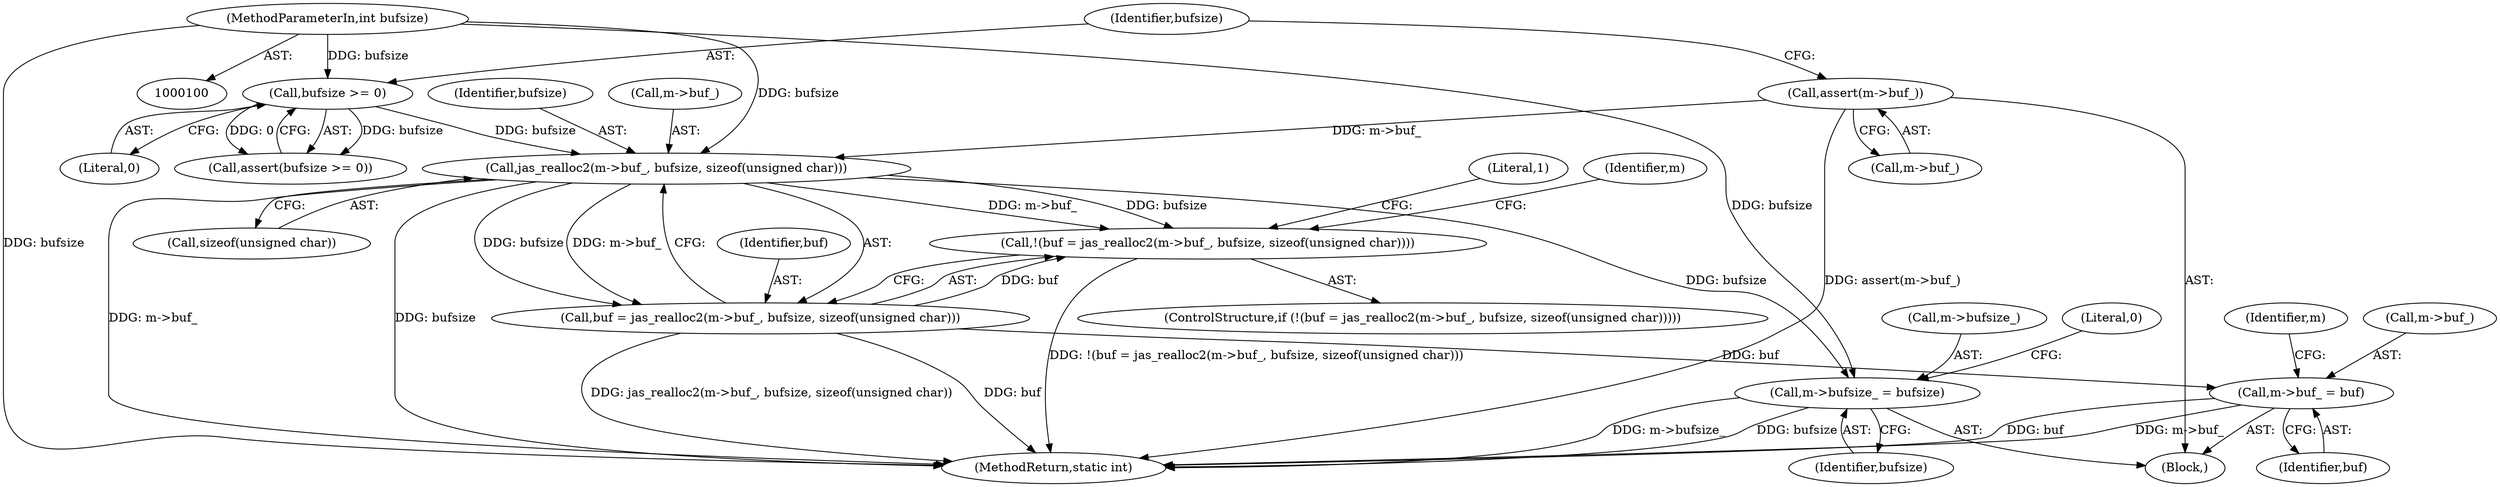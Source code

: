 digraph "1_jasper_44a524e367597af58d6265ae2014468b334d0309@API" {
"1000117" [label="(Call,jas_realloc2(m->buf_, bufsize, sizeof(unsigned char)))"];
"1000105" [label="(Call,assert(m->buf_))"];
"1000110" [label="(Call,bufsize >= 0)"];
"1000102" [label="(MethodParameterIn,int bufsize)"];
"1000114" [label="(Call,!(buf = jas_realloc2(m->buf_, bufsize, sizeof(unsigned char))))"];
"1000115" [label="(Call,buf = jas_realloc2(m->buf_, bufsize, sizeof(unsigned char)))"];
"1000128" [label="(Call,m->buf_ = buf)"];
"1000133" [label="(Call,m->bufsize_ = bufsize)"];
"1000135" [label="(Identifier,m)"];
"1000103" [label="(Block,)"];
"1000128" [label="(Call,m->buf_ = buf)"];
"1000129" [label="(Call,m->buf_)"];
"1000116" [label="(Identifier,buf)"];
"1000111" [label="(Identifier,bufsize)"];
"1000115" [label="(Call,buf = jas_realloc2(m->buf_, bufsize, sizeof(unsigned char)))"];
"1000127" [label="(Literal,1)"];
"1000132" [label="(Identifier,buf)"];
"1000122" [label="(Call,sizeof(unsigned char))"];
"1000130" [label="(Identifier,m)"];
"1000109" [label="(Call,assert(bufsize >= 0))"];
"1000140" [label="(MethodReturn,static int)"];
"1000134" [label="(Call,m->bufsize_)"];
"1000121" [label="(Identifier,bufsize)"];
"1000133" [label="(Call,m->bufsize_ = bufsize)"];
"1000110" [label="(Call,bufsize >= 0)"];
"1000102" [label="(MethodParameterIn,int bufsize)"];
"1000113" [label="(ControlStructure,if (!(buf = jas_realloc2(m->buf_, bufsize, sizeof(unsigned char)))))"];
"1000112" [label="(Literal,0)"];
"1000114" [label="(Call,!(buf = jas_realloc2(m->buf_, bufsize, sizeof(unsigned char))))"];
"1000105" [label="(Call,assert(m->buf_))"];
"1000139" [label="(Literal,0)"];
"1000106" [label="(Call,m->buf_)"];
"1000118" [label="(Call,m->buf_)"];
"1000137" [label="(Identifier,bufsize)"];
"1000117" [label="(Call,jas_realloc2(m->buf_, bufsize, sizeof(unsigned char)))"];
"1000117" -> "1000115"  [label="AST: "];
"1000117" -> "1000122"  [label="CFG: "];
"1000118" -> "1000117"  [label="AST: "];
"1000121" -> "1000117"  [label="AST: "];
"1000122" -> "1000117"  [label="AST: "];
"1000115" -> "1000117"  [label="CFG: "];
"1000117" -> "1000140"  [label="DDG: m->buf_"];
"1000117" -> "1000140"  [label="DDG: bufsize"];
"1000117" -> "1000114"  [label="DDG: m->buf_"];
"1000117" -> "1000114"  [label="DDG: bufsize"];
"1000117" -> "1000115"  [label="DDG: m->buf_"];
"1000117" -> "1000115"  [label="DDG: bufsize"];
"1000105" -> "1000117"  [label="DDG: m->buf_"];
"1000110" -> "1000117"  [label="DDG: bufsize"];
"1000102" -> "1000117"  [label="DDG: bufsize"];
"1000117" -> "1000133"  [label="DDG: bufsize"];
"1000105" -> "1000103"  [label="AST: "];
"1000105" -> "1000106"  [label="CFG: "];
"1000106" -> "1000105"  [label="AST: "];
"1000111" -> "1000105"  [label="CFG: "];
"1000105" -> "1000140"  [label="DDG: assert(m->buf_)"];
"1000110" -> "1000109"  [label="AST: "];
"1000110" -> "1000112"  [label="CFG: "];
"1000111" -> "1000110"  [label="AST: "];
"1000112" -> "1000110"  [label="AST: "];
"1000109" -> "1000110"  [label="CFG: "];
"1000110" -> "1000109"  [label="DDG: bufsize"];
"1000110" -> "1000109"  [label="DDG: 0"];
"1000102" -> "1000110"  [label="DDG: bufsize"];
"1000102" -> "1000100"  [label="AST: "];
"1000102" -> "1000140"  [label="DDG: bufsize"];
"1000102" -> "1000133"  [label="DDG: bufsize"];
"1000114" -> "1000113"  [label="AST: "];
"1000114" -> "1000115"  [label="CFG: "];
"1000115" -> "1000114"  [label="AST: "];
"1000127" -> "1000114"  [label="CFG: "];
"1000130" -> "1000114"  [label="CFG: "];
"1000114" -> "1000140"  [label="DDG: !(buf = jas_realloc2(m->buf_, bufsize, sizeof(unsigned char)))"];
"1000115" -> "1000114"  [label="DDG: buf"];
"1000116" -> "1000115"  [label="AST: "];
"1000115" -> "1000140"  [label="DDG: jas_realloc2(m->buf_, bufsize, sizeof(unsigned char))"];
"1000115" -> "1000140"  [label="DDG: buf"];
"1000115" -> "1000128"  [label="DDG: buf"];
"1000128" -> "1000103"  [label="AST: "];
"1000128" -> "1000132"  [label="CFG: "];
"1000129" -> "1000128"  [label="AST: "];
"1000132" -> "1000128"  [label="AST: "];
"1000135" -> "1000128"  [label="CFG: "];
"1000128" -> "1000140"  [label="DDG: buf"];
"1000128" -> "1000140"  [label="DDG: m->buf_"];
"1000133" -> "1000103"  [label="AST: "];
"1000133" -> "1000137"  [label="CFG: "];
"1000134" -> "1000133"  [label="AST: "];
"1000137" -> "1000133"  [label="AST: "];
"1000139" -> "1000133"  [label="CFG: "];
"1000133" -> "1000140"  [label="DDG: m->bufsize_"];
"1000133" -> "1000140"  [label="DDG: bufsize"];
}
